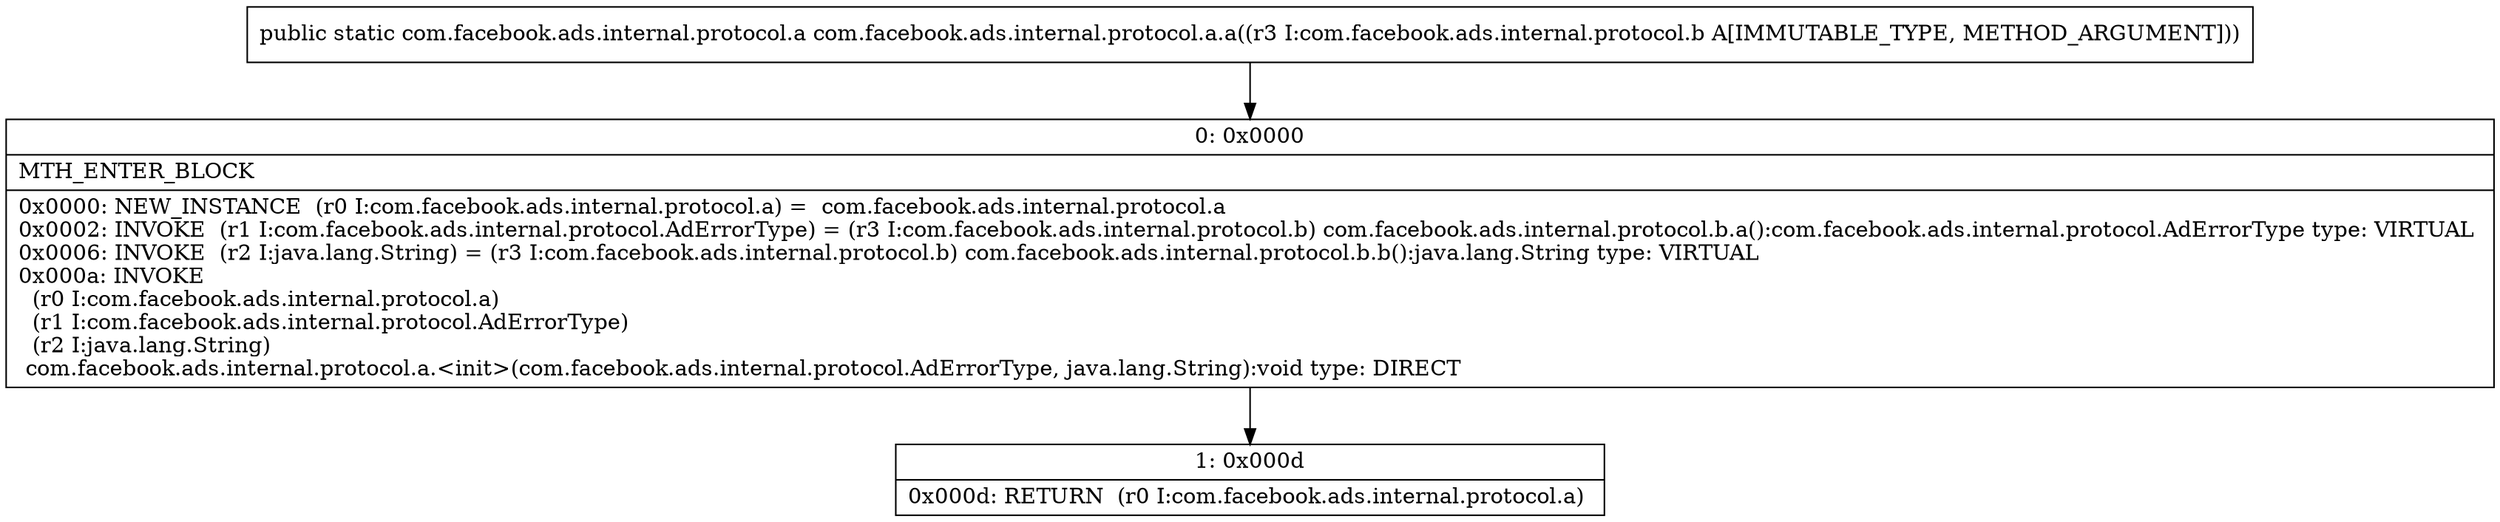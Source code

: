 digraph "CFG forcom.facebook.ads.internal.protocol.a.a(Lcom\/facebook\/ads\/internal\/protocol\/b;)Lcom\/facebook\/ads\/internal\/protocol\/a;" {
Node_0 [shape=record,label="{0\:\ 0x0000|MTH_ENTER_BLOCK\l|0x0000: NEW_INSTANCE  (r0 I:com.facebook.ads.internal.protocol.a) =  com.facebook.ads.internal.protocol.a \l0x0002: INVOKE  (r1 I:com.facebook.ads.internal.protocol.AdErrorType) = (r3 I:com.facebook.ads.internal.protocol.b) com.facebook.ads.internal.protocol.b.a():com.facebook.ads.internal.protocol.AdErrorType type: VIRTUAL \l0x0006: INVOKE  (r2 I:java.lang.String) = (r3 I:com.facebook.ads.internal.protocol.b) com.facebook.ads.internal.protocol.b.b():java.lang.String type: VIRTUAL \l0x000a: INVOKE  \l  (r0 I:com.facebook.ads.internal.protocol.a)\l  (r1 I:com.facebook.ads.internal.protocol.AdErrorType)\l  (r2 I:java.lang.String)\l com.facebook.ads.internal.protocol.a.\<init\>(com.facebook.ads.internal.protocol.AdErrorType, java.lang.String):void type: DIRECT \l}"];
Node_1 [shape=record,label="{1\:\ 0x000d|0x000d: RETURN  (r0 I:com.facebook.ads.internal.protocol.a) \l}"];
MethodNode[shape=record,label="{public static com.facebook.ads.internal.protocol.a com.facebook.ads.internal.protocol.a.a((r3 I:com.facebook.ads.internal.protocol.b A[IMMUTABLE_TYPE, METHOD_ARGUMENT])) }"];
MethodNode -> Node_0;
Node_0 -> Node_1;
}

